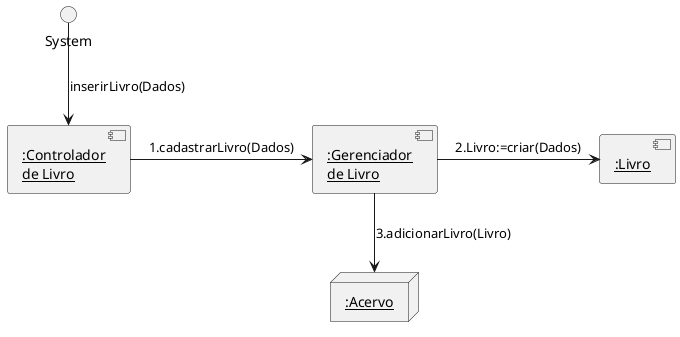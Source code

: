 @startuml

skinparam monochrome true
skinparam shadowing false

node "<u>:Acervo</u>" as a
component "<u>:Controlador</u>\n<u>de Livro</u>" as c
component "<u>:Gerenciador</u>\n<u>de Livro</u>" as g
component "<u>:Livro</u>" as l
interface System as s


s -d-> c : inserirLivro(Dados)
c -r-> g : 1.cadastrarLivro(Dados)
g -r-> l : 2.Livro:=criar(Dados)
g -d-> a : 3.adicionarLivro(Livro)

@enduml
